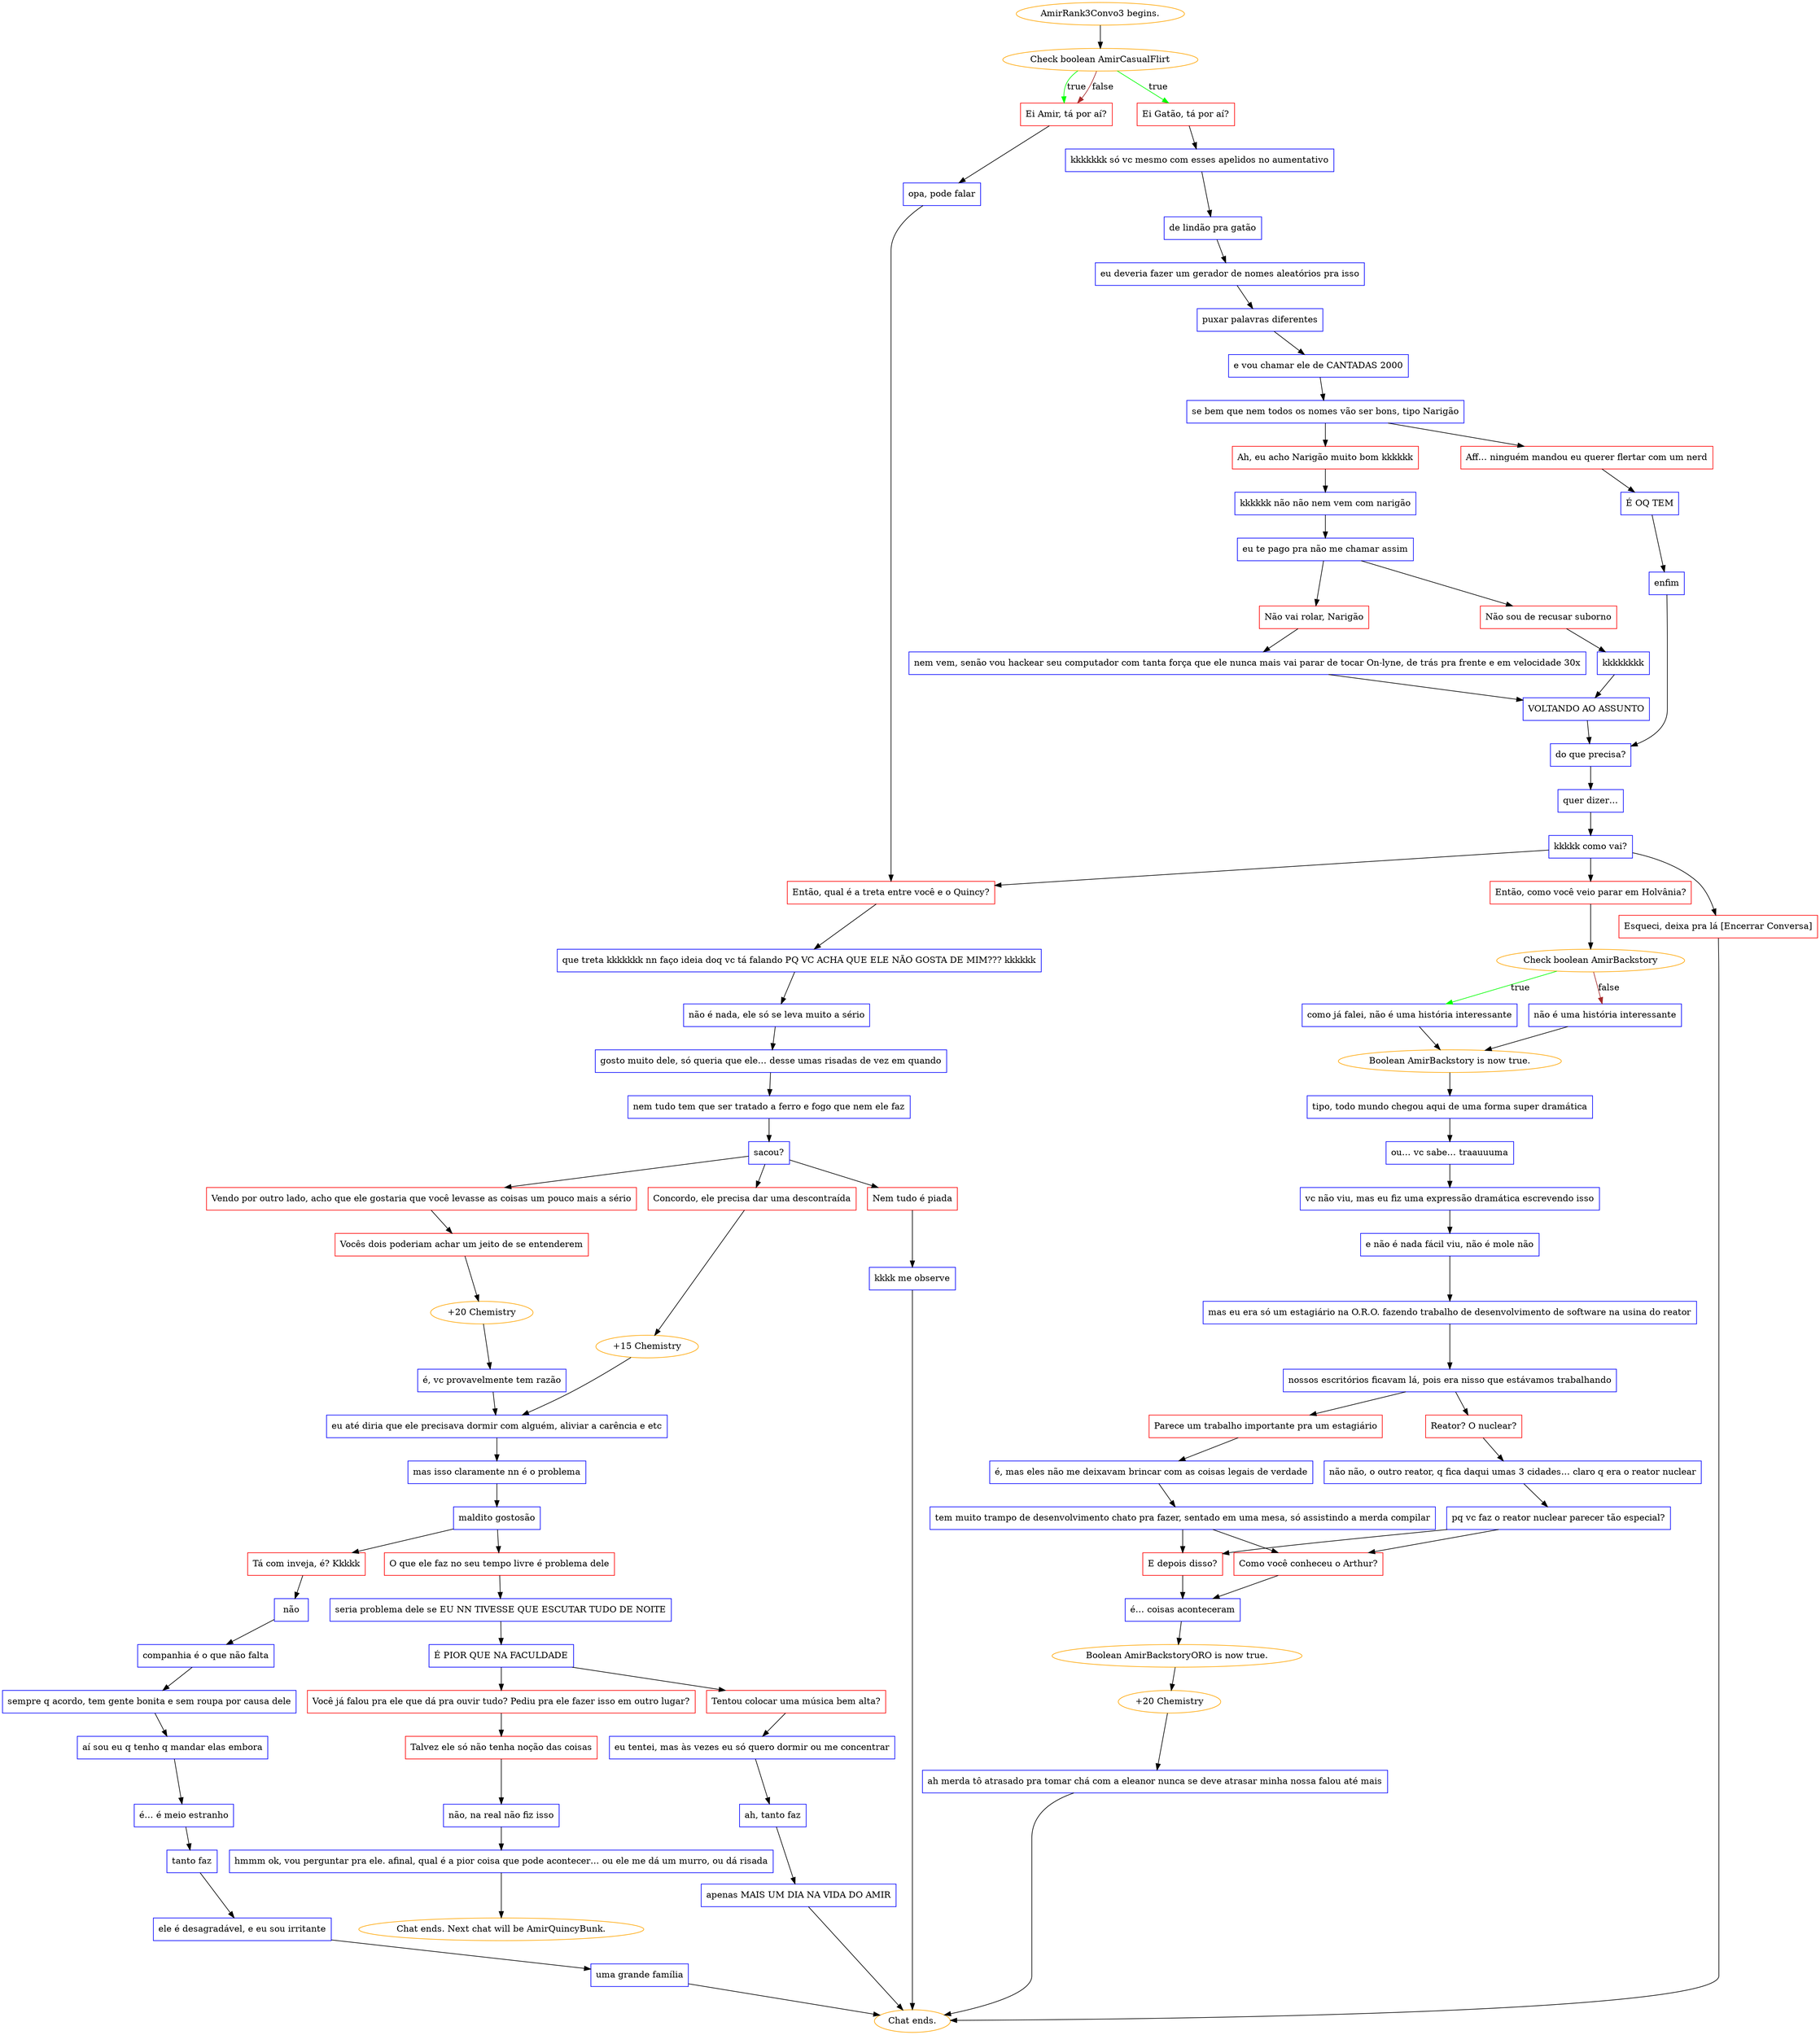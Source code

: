 digraph {
	"AmirRank3Convo3 begins." [color=orange];
		"AmirRank3Convo3 begins." -> j2982152212;
	j2982152212 [label="Check boolean AmirCasualFlirt",color=orange];
		j2982152212 -> j866252296 [label=true,color=green];
		j2982152212 -> j3957475588 [label=true,color=green];
		j2982152212 -> j3957475588 [label=false,color=brown];
	j866252296 [label="Ei Gatão, tá por aí?",shape=box,color=red];
		j866252296 -> j3206819265;
	j3957475588 [label="Ei Amir, tá por aí?",shape=box,color=red];
		j3957475588 -> j2860576024;
	j3206819265 [label="kkkkkkk só vc mesmo com esses apelidos no aumentativo",shape=box,color=blue];
		j3206819265 -> j2086416951;
	j2860576024 [label="opa, pode falar",shape=box,color=blue];
		j2860576024 -> j704410438;
	j2086416951 [label="de lindão pra gatão",shape=box,color=blue];
		j2086416951 -> j2314879795;
	j704410438 [label="Então, qual é a treta entre você e o Quincy?",shape=box,color=red];
		j704410438 -> j3276466533;
	j2314879795 [label="eu deveria fazer um gerador de nomes aleatórios pra isso",shape=box,color=blue];
		j2314879795 -> j883520498;
	j3276466533 [label="que treta kkkkkkk nn faço ideia doq vc tá falando PQ VC ACHA QUE ELE NÃO GOSTA DE MIM??? kkkkkk",shape=box,color=blue];
		j3276466533 -> j1097563801;
	j883520498 [label="puxar palavras diferentes",shape=box,color=blue];
		j883520498 -> j786044335;
	j1097563801 [label="não é nada, ele só se leva muito a sério",shape=box,color=blue];
		j1097563801 -> j3355200396;
	j786044335 [label="e vou chamar ele de CANTADAS 2000",shape=box,color=blue];
		j786044335 -> j3194400554;
	j3355200396 [label="gosto muito dele, só queria que ele… desse umas risadas de vez em quando",shape=box,color=blue];
		j3355200396 -> j1727240789;
	j3194400554 [label="se bem que nem todos os nomes vão ser bons, tipo Narigão",shape=box,color=blue];
		j3194400554 -> j3827466182;
		j3194400554 -> j3877233898;
	j1727240789 [label="nem tudo tem que ser tratado a ferro e fogo que nem ele faz",shape=box,color=blue];
		j1727240789 -> j942704410;
	j3827466182 [label="Ah, eu acho Narigão muito bom kkkkkk",shape=box,color=red];
		j3827466182 -> j95731946;
	j3877233898 [label="Aff… ninguém mandou eu querer flertar com um nerd",shape=box,color=red];
		j3877233898 -> j3151668665;
	j942704410 [label="sacou?",shape=box,color=blue];
		j942704410 -> j1607659590;
		j942704410 -> j1207349571;
		j942704410 -> j4285956974;
	j95731946 [label="kkkkkk não não nem vem com narigão",shape=box,color=blue];
		j95731946 -> j4187512751;
	j3151668665 [label="É OQ TEM",shape=box,color=blue];
		j3151668665 -> j98315066;
	j1607659590 [label="Vendo por outro lado, acho que ele gostaria que você levasse as coisas um pouco mais a sério",shape=box,color=red];
		j1607659590 -> j3381020247;
	j1207349571 [label="Concordo, ele precisa dar uma descontraída",shape=box,color=red];
		j1207349571 -> j579575523;
	j4285956974 [label="Nem tudo é piada",shape=box,color=red];
		j4285956974 -> j3054309203;
	j4187512751 [label="eu te pago pra não me chamar assim",shape=box,color=blue];
		j4187512751 -> j293479190;
		j4187512751 -> j552834495;
	j98315066 [label="enfim",shape=box,color=blue];
		j98315066 -> j2168649111;
	j3381020247 [label="Vocês dois poderiam achar um jeito de se entenderem",shape=box,color=red];
		j3381020247 -> j2225306795;
	j579575523 [label="+15 Chemistry",color=orange];
		j579575523 -> j1340731441;
	j3054309203 [label="kkkk me observe",shape=box,color=blue];
		j3054309203 -> "Chat ends.";
	j293479190 [label="Não sou de recusar suborno",shape=box,color=red];
		j293479190 -> j2119093458;
	j552834495 [label="Não vai rolar, Narigão",shape=box,color=red];
		j552834495 -> j3633563192;
	j2168649111 [label="do que precisa?",shape=box,color=blue];
		j2168649111 -> j2341841346;
	j2225306795 [label="+20 Chemistry",color=orange];
		j2225306795 -> j3282676475;
	j1340731441 [label="eu até diria que ele precisava dormir com alguém, aliviar a carência e etc",shape=box,color=blue];
		j1340731441 -> j1018130192;
	"Chat ends." [color=orange];
	j2119093458 [label="kkkkkkkk",shape=box,color=blue];
		j2119093458 -> j1625759148;
	j3633563192 [label="nem vem, senão vou hackear seu computador com tanta força que ele nunca mais vai parar de tocar On-lyne, de trás pra frente e em velocidade 30x",shape=box,color=blue];
		j3633563192 -> j1625759148;
	j2341841346 [label="quer dizer…",shape=box,color=blue];
		j2341841346 -> j3512784895;
	j3282676475 [label="é, vc provavelmente tem razão",shape=box,color=blue];
		j3282676475 -> j1340731441;
	j1018130192 [label="mas isso claramente nn é o problema",shape=box,color=blue];
		j1018130192 -> j776226261;
	j1625759148 [label="VOLTANDO AO ASSUNTO",shape=box,color=blue];
		j1625759148 -> j2168649111;
	j3512784895 [label="kkkkk como vai?",shape=box,color=blue];
		j3512784895 -> j3798516867;
		j3512784895 -> j704410438;
		j3512784895 -> j1229841916;
	j776226261 [label="maldito gostosão",shape=box,color=blue];
		j776226261 -> j2147595418;
		j776226261 -> j414915271;
	j3798516867 [label="Então, como você veio parar em Holvânia?",shape=box,color=red];
		j3798516867 -> j1182970936;
	j1229841916 [label="Esqueci, deixa pra lá [Encerrar Conversa]",shape=box,color=red];
		j1229841916 -> "Chat ends.";
	j2147595418 [label="Tá com inveja, é? Kkkkk",shape=box,color=red];
		j2147595418 -> j2824112279;
	j414915271 [label="O que ele faz no seu tempo livre é problema dele",shape=box,color=red];
		j414915271 -> j3468969204;
	j1182970936 [label="Check boolean AmirBackstory",color=orange];
		j1182970936 -> j1169303565 [label=true,color=green];
		j1182970936 -> j199563417 [label=false,color=brown];
	j2824112279 [label="não",shape=box,color=blue];
		j2824112279 -> j702220904;
	j3468969204 [label="seria problema dele se EU NN TIVESSE QUE ESCUTAR TUDO DE NOITE",shape=box,color=blue];
		j3468969204 -> j2866132475;
	j1169303565 [label="como já falei, não é uma história interessante",shape=box,color=blue];
		j1169303565 -> j2384073463;
	j199563417 [label="não é uma história interessante",shape=box,color=blue];
		j199563417 -> j2384073463;
	j702220904 [label="companhia é o que não falta",shape=box,color=blue];
		j702220904 -> j484707711;
	j2866132475 [label="É PIOR QUE NA FACULDADE",shape=box,color=blue];
		j2866132475 -> j3380529486;
		j2866132475 -> j2246499130;
	j2384073463 [label="Boolean AmirBackstory is now true.",color=orange];
		j2384073463 -> j4034565892;
	j484707711 [label="sempre q acordo, tem gente bonita e sem roupa por causa dele",shape=box,color=blue];
		j484707711 -> j2541881939;
	j3380529486 [label="Você já falou pra ele que dá pra ouvir tudo? Pediu pra ele fazer isso em outro lugar?",shape=box,color=red];
		j3380529486 -> j2793073451;
	j2246499130 [label="Tentou colocar uma música bem alta?",shape=box,color=red];
		j2246499130 -> j1241491378;
	j4034565892 [label="tipo, todo mundo chegou aqui de uma forma super dramática",shape=box,color=blue];
		j4034565892 -> j2613925336;
	j2541881939 [label="aí sou eu q tenho q mandar elas embora",shape=box,color=blue];
		j2541881939 -> j752070741;
	j2793073451 [label="Talvez ele só não tenha noção das coisas",shape=box,color=red];
		j2793073451 -> j2826567236;
	j1241491378 [label="eu tentei, mas às vezes eu só quero dormir ou me concentrar",shape=box,color=blue];
		j1241491378 -> j3745533004;
	j2613925336 [label="ou… vc sabe… traauuuma",shape=box,color=blue];
		j2613925336 -> j2321841045;
	j752070741 [label="é… é meio estranho",shape=box,color=blue];
		j752070741 -> j928950546;
	j2826567236 [label="não, na real não fiz isso",shape=box,color=blue];
		j2826567236 -> j1090752211;
	j3745533004 [label="ah, tanto faz",shape=box,color=blue];
		j3745533004 -> j3515905930;
	j2321841045 [label="vc não viu, mas eu fiz uma expressão dramática escrevendo isso",shape=box,color=blue];
		j2321841045 -> j2710696511;
	j928950546 [label="tanto faz",shape=box,color=blue];
		j928950546 -> j624142576;
	j1090752211 [label="hmmm ok, vou perguntar pra ele. afinal, qual é a pior coisa que pode acontecer… ou ele me dá um murro, ou dá risada",shape=box,color=blue];
		j1090752211 -> "Chat ends. Next chat will be AmirQuincyBunk.";
	j3515905930 [label="apenas MAIS UM DIA NA VIDA DO AMIR",shape=box,color=blue];
		j3515905930 -> "Chat ends.";
	j2710696511 [label="e não é nada fácil viu, não é mole não",shape=box,color=blue];
		j2710696511 -> j1647796352;
	j624142576 [label="ele é desagradável, e eu sou irritante",shape=box,color=blue];
		j624142576 -> j1553065835;
	"Chat ends. Next chat will be AmirQuincyBunk." [color=orange];
	j1647796352 [label="mas eu era só um estagiário na O.R.O. fazendo trabalho de desenvolvimento de software na usina do reator",shape=box,color=blue];
		j1647796352 -> j3252396055;
	j1553065835 [label="uma grande família",shape=box,color=blue];
		j1553065835 -> "Chat ends.";
	j3252396055 [label="nossos escritórios ficavam lá, pois era nisso que estávamos trabalhando",shape=box,color=blue];
		j3252396055 -> j3776597344;
		j3252396055 -> j2723637444;
	j3776597344 [label="Reator? O nuclear?",shape=box,color=red];
		j3776597344 -> j2449674336;
	j2723637444 [label="Parece um trabalho importante pra um estagiário",shape=box,color=red];
		j2723637444 -> j402662899;
	j2449674336 [label="não não, o outro reator, q fica daqui umas 3 cidades… claro q era o reator nuclear",shape=box,color=blue];
		j2449674336 -> j3455523869;
	j402662899 [label="é, mas eles não me deixavam brincar com as coisas legais de verdade",shape=box,color=blue];
		j402662899 -> j286810503;
	j3455523869 [label="pq vc faz o reator nuclear parecer tão especial?",shape=box,color=blue];
		j3455523869 -> j599547827;
		j3455523869 -> j820366188;
	j286810503 [label="tem muito trampo de desenvolvimento chato pra fazer, sentado em uma mesa, só assistindo a merda compilar",shape=box,color=blue];
		j286810503 -> j599547827;
		j286810503 -> j820366188;
	j599547827 [label="E depois disso?",shape=box,color=red];
		j599547827 -> j2520917697;
	j820366188 [label="Como você conheceu o Arthur?",shape=box,color=red];
		j820366188 -> j2520917697;
	j2520917697 [label="é… coisas aconteceram",shape=box,color=blue];
		j2520917697 -> j1408373325;
	j1408373325 [label="Boolean AmirBackstoryORO is now true.",color=orange];
		j1408373325 -> j1163068934;
	j1163068934 [label="+20 Chemistry",color=orange];
		j1163068934 -> j2936041467;
	j2936041467 [label="ah merda tô atrasado pra tomar chá com a eleanor nunca se deve atrasar minha nossa falou até mais",shape=box,color=blue];
		j2936041467 -> "Chat ends.";
}